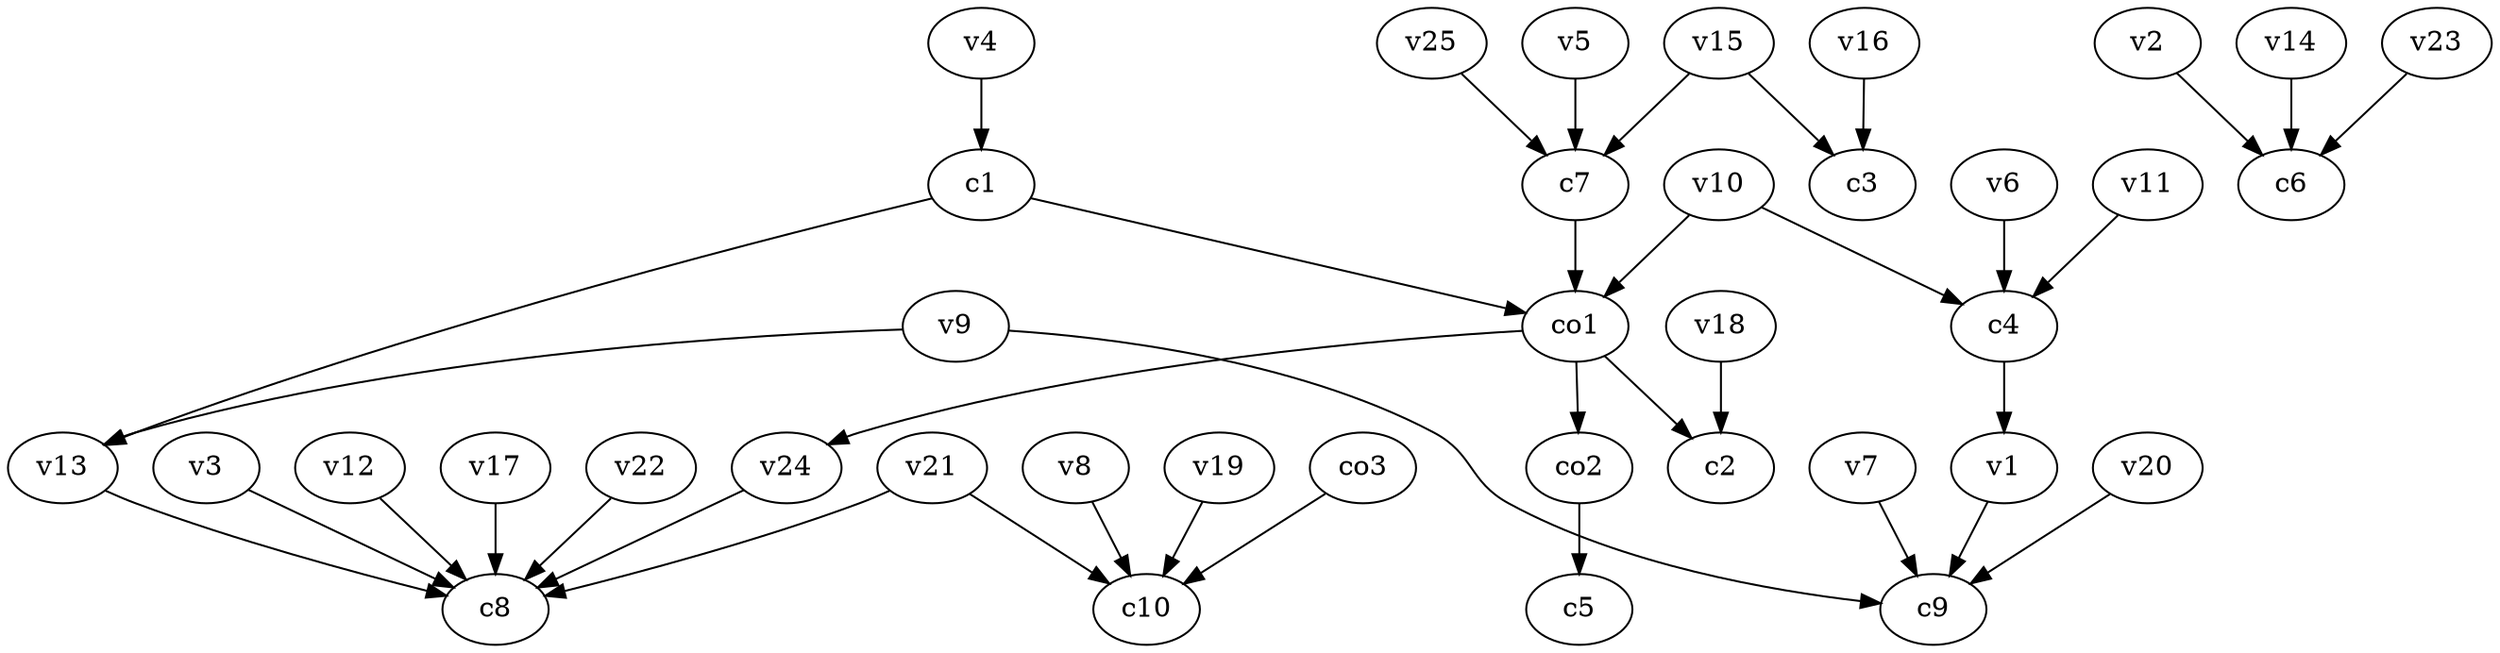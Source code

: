 strict digraph  {
c1;
c2;
c3;
c4;
c5;
c6;
c7;
c8;
c9;
c10;
v1;
v2;
v3;
v4;
v5;
v6;
v7;
v8;
v9;
v10;
v11;
v12;
v13;
v14;
v15;
v16;
v17;
v18;
v19;
v20;
v21;
v22;
v23;
v24;
v25;
co1;
co2;
co3;
c1 -> co1  [weight=1];
c1 -> v13  [weight=1];
c4 -> v1  [weight=1];
c7 -> co1  [weight=1];
v1 -> c9  [weight=1];
v2 -> c6  [weight=1];
v3 -> c8  [weight=1];
v4 -> c1  [weight=1];
v5 -> c7  [weight=1];
v6 -> c4  [weight=1];
v7 -> c9  [weight=1];
v8 -> c10  [weight=1];
v9 -> c9  [weight=1];
v9 -> v13  [weight=1];
v10 -> c4  [weight=1];
v10 -> co1  [weight=1];
v11 -> c4  [weight=1];
v12 -> c8  [weight=1];
v13 -> c8  [weight=1];
v14 -> c6  [weight=1];
v15 -> c7  [weight=1];
v15 -> c3  [weight=1];
v16 -> c3  [weight=1];
v17 -> c8  [weight=1];
v18 -> c2  [weight=1];
v19 -> c10  [weight=1];
v20 -> c9  [weight=1];
v21 -> c10  [weight=1];
v21 -> c8  [weight=1];
v22 -> c8  [weight=1];
v23 -> c6  [weight=1];
v24 -> c8  [weight=1];
v25 -> c7  [weight=1];
co1 -> c2  [weight=1];
co1 -> v24  [weight=1];
co1 -> co2  [weight=1];
co2 -> c5  [weight=1];
co3 -> c10  [weight=1];
}
